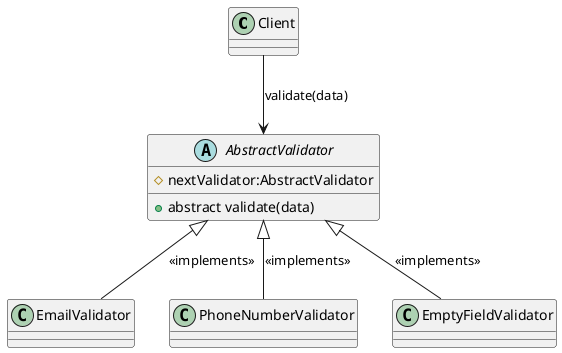 @startuml
class Client
abstract class AbstractValidator {
  +abstract validate(data)
  #nextValidator:AbstractValidator
}
class EmailValidator
class PhoneNumberValidator
class EmptyFieldValidator
Client --> AbstractValidator: validate(data)
AbstractValidator <|-- EmailValidator : <<implements>>
AbstractValidator <|-- PhoneNumberValidator : <<implements>>
AbstractValidator <|-- EmptyFieldValidator : <<implements>>
@enduml